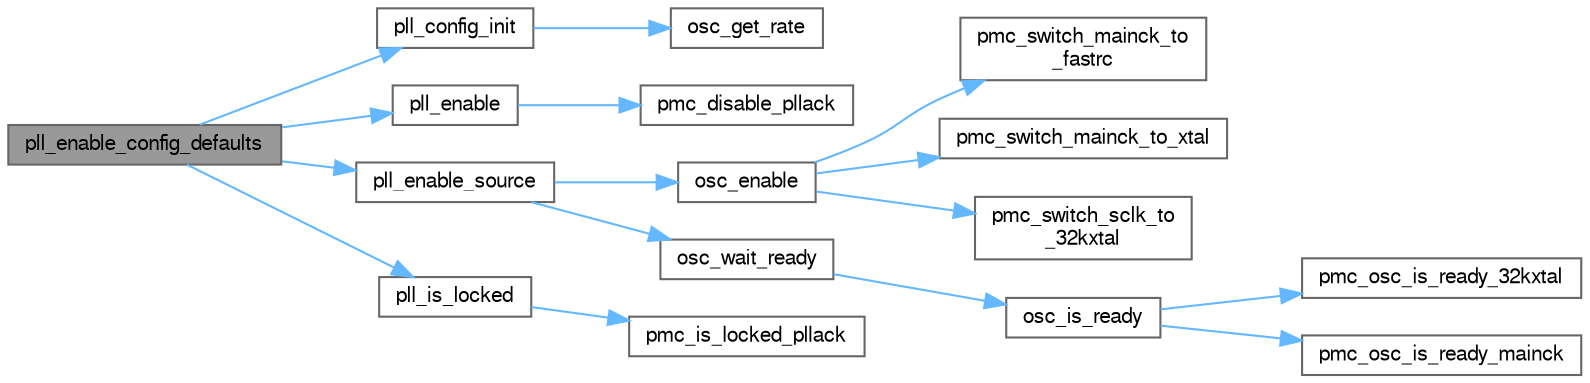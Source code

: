 digraph "pll_enable_config_defaults"
{
 // LATEX_PDF_SIZE
  bgcolor="transparent";
  edge [fontname=FreeSans,fontsize=10,labelfontname=FreeSans,labelfontsize=10];
  node [fontname=FreeSans,fontsize=10,shape=box,height=0.2,width=0.4];
  rankdir="LR";
  Node1 [label="pll_enable_config_defaults",height=0.2,width=0.4,color="gray40", fillcolor="grey60", style="filled", fontcolor="black",tooltip="Enable the pll with the default configuration."];
  Node1 -> Node2 [color="steelblue1",style="solid"];
  Node2 [label="pll_config_init",height=0.2,width=0.4,color="grey40", fillcolor="white", style="filled",URL="$group__pll__group.html#ga084e2aa7e13f6de6b87cb9722a24a9dd",tooltip=" "];
  Node2 -> Node3 [color="steelblue1",style="solid"];
  Node3 [label="osc_get_rate",height=0.2,width=0.4,color="grey40", fillcolor="white", style="filled",URL="$group__osc__group.html#ga0bef482bf6349d0d118db2a3626aa828",tooltip=" "];
  Node1 -> Node4 [color="steelblue1",style="solid"];
  Node4 [label="pll_enable",height=0.2,width=0.4,color="grey40", fillcolor="white", style="filled",URL="$group__pll__group.html#gac963cb7ae2da65162dc3955129ff846c",tooltip=" "];
  Node4 -> Node5 [color="steelblue1",style="solid"];
  Node5 [label="pmc_disable_pllack",height=0.2,width=0.4,color="grey40", fillcolor="white", style="filled",URL="$group__sam__drivers__pmc__group.html#ga900acad46d606030709e13d0ad5cd524",tooltip="Disable PLLA clock."];
  Node1 -> Node6 [color="steelblue1",style="solid"];
  Node6 [label="pll_enable_source",height=0.2,width=0.4,color="grey40", fillcolor="white", style="filled",URL="$group__pll__group.html#gaf4808844971419dcc305ad41a2104d0a",tooltip="Enable the source of the pll."];
  Node6 -> Node7 [color="steelblue1",style="solid"];
  Node7 [label="osc_enable",height=0.2,width=0.4,color="grey40", fillcolor="white", style="filled",URL="$group__osc__group.html#ga13db594de6701e5e235a88597e348e3a",tooltip=" "];
  Node7 -> Node8 [color="steelblue1",style="solid"];
  Node8 [label="pmc_switch_mainck_to\l_fastrc",height=0.2,width=0.4,color="grey40", fillcolor="white", style="filled",URL="$group__sam__drivers__pmc__group.html#ga99fe80ceb242a783b01fa3e68d75f4e6",tooltip="Switch main clock source selection to internal fast RC."];
  Node7 -> Node9 [color="steelblue1",style="solid"];
  Node9 [label="pmc_switch_mainck_to_xtal",height=0.2,width=0.4,color="grey40", fillcolor="white", style="filled",URL="$group__sam__drivers__pmc__group.html#ga14a6910f902d5838ac1efdb29d933c45",tooltip="Switch main clock source selection to external Xtal/Bypass."];
  Node7 -> Node10 [color="steelblue1",style="solid"];
  Node10 [label="pmc_switch_sclk_to\l_32kxtal",height=0.2,width=0.4,color="grey40", fillcolor="white", style="filled",URL="$group__sam__drivers__pmc__group.html#gaf0bfe7345422ac59a95b4df85ed5c140",tooltip="Switch slow clock source selection to external 32k (Xtal or Bypass)."];
  Node6 -> Node11 [color="steelblue1",style="solid"];
  Node11 [label="osc_wait_ready",height=0.2,width=0.4,color="grey40", fillcolor="white", style="filled",URL="$group__osc__group.html#gace890435e962b82472d3f918ea7b4c52",tooltip="Wait until the oscillator identified by id is ready."];
  Node11 -> Node12 [color="steelblue1",style="solid"];
  Node12 [label="osc_is_ready",height=0.2,width=0.4,color="grey40", fillcolor="white", style="filled",URL="$group__osc__group.html#ga7a75970ad367896e32f9c44d75329cfc",tooltip=" "];
  Node12 -> Node13 [color="steelblue1",style="solid"];
  Node13 [label="pmc_osc_is_ready_32kxtal",height=0.2,width=0.4,color="grey40", fillcolor="white", style="filled",URL="$group__sam__drivers__pmc__group.html#ga62611f411b9ab2ad6d2f00f3a6386b40",tooltip="Check if the external 32k Xtal is ready."];
  Node12 -> Node14 [color="steelblue1",style="solid"];
  Node14 [label="pmc_osc_is_ready_mainck",height=0.2,width=0.4,color="grey40", fillcolor="white", style="filled",URL="$group__sam__drivers__pmc__group.html#ga44895850facd3429788967b68105d4fc",tooltip="Check if the MAINCK is ready."];
  Node1 -> Node15 [color="steelblue1",style="solid"];
  Node15 [label="pll_is_locked",height=0.2,width=0.4,color="grey40", fillcolor="white", style="filled",URL="$group__pll__group.html#ga3d87845545ede586b91f8427f5594685",tooltip=" "];
  Node15 -> Node16 [color="steelblue1",style="solid"];
  Node16 [label="pmc_is_locked_pllack",height=0.2,width=0.4,color="grey40", fillcolor="white", style="filled",URL="$group__sam__drivers__pmc__group.html#ga6464976854ab9c8c9b4967a79cd99ba8",tooltip="Is PLLA locked?"];
}
